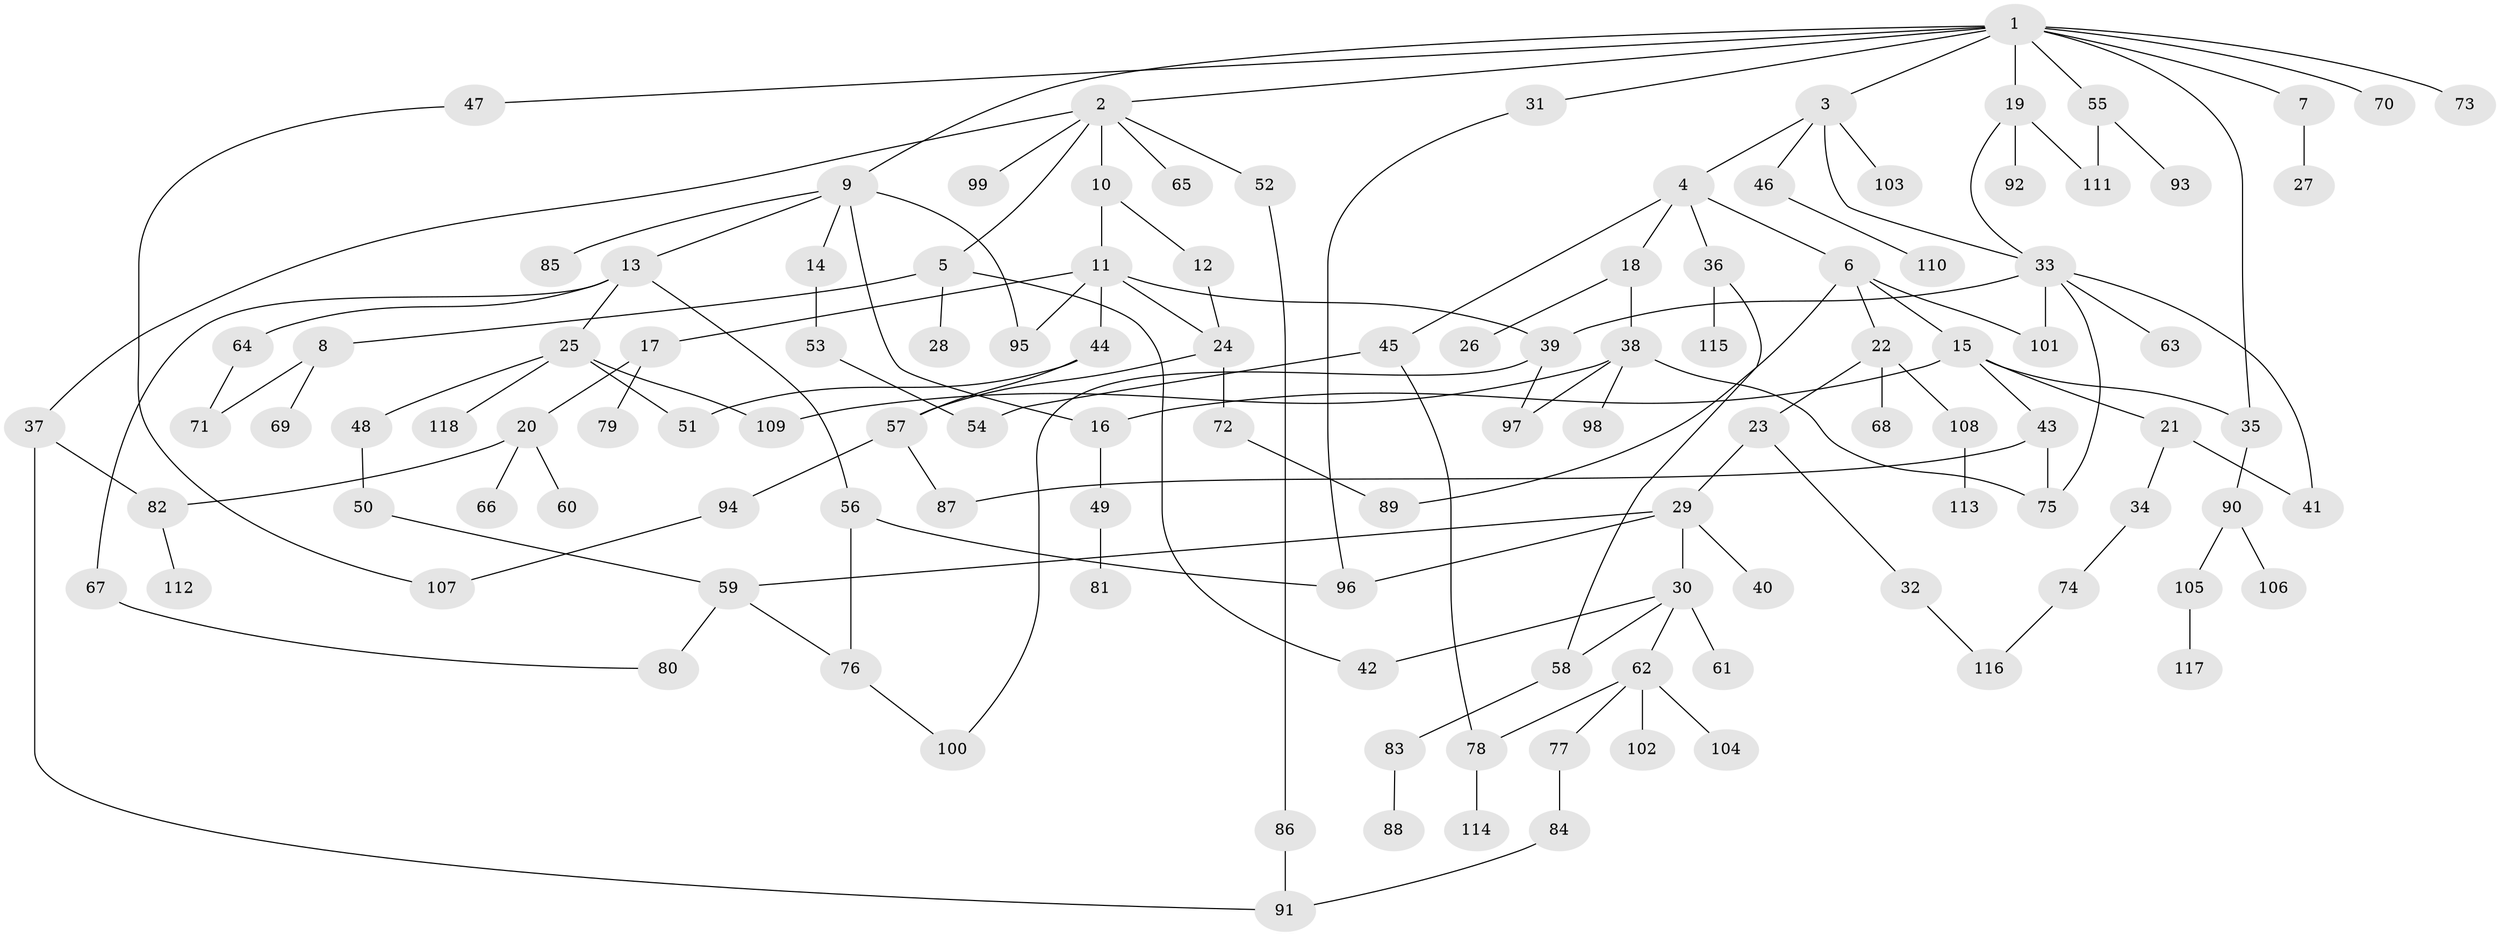 // Generated by graph-tools (version 1.1) at 2025/13/03/09/25 04:13:39]
// undirected, 118 vertices, 150 edges
graph export_dot {
graph [start="1"]
  node [color=gray90,style=filled];
  1;
  2;
  3;
  4;
  5;
  6;
  7;
  8;
  9;
  10;
  11;
  12;
  13;
  14;
  15;
  16;
  17;
  18;
  19;
  20;
  21;
  22;
  23;
  24;
  25;
  26;
  27;
  28;
  29;
  30;
  31;
  32;
  33;
  34;
  35;
  36;
  37;
  38;
  39;
  40;
  41;
  42;
  43;
  44;
  45;
  46;
  47;
  48;
  49;
  50;
  51;
  52;
  53;
  54;
  55;
  56;
  57;
  58;
  59;
  60;
  61;
  62;
  63;
  64;
  65;
  66;
  67;
  68;
  69;
  70;
  71;
  72;
  73;
  74;
  75;
  76;
  77;
  78;
  79;
  80;
  81;
  82;
  83;
  84;
  85;
  86;
  87;
  88;
  89;
  90;
  91;
  92;
  93;
  94;
  95;
  96;
  97;
  98;
  99;
  100;
  101;
  102;
  103;
  104;
  105;
  106;
  107;
  108;
  109;
  110;
  111;
  112;
  113;
  114;
  115;
  116;
  117;
  118;
  1 -- 2;
  1 -- 3;
  1 -- 7;
  1 -- 9;
  1 -- 19;
  1 -- 31;
  1 -- 35;
  1 -- 47;
  1 -- 55;
  1 -- 70;
  1 -- 73;
  2 -- 5;
  2 -- 10;
  2 -- 37;
  2 -- 52;
  2 -- 65;
  2 -- 99;
  3 -- 4;
  3 -- 33;
  3 -- 46;
  3 -- 103;
  4 -- 6;
  4 -- 18;
  4 -- 36;
  4 -- 45;
  5 -- 8;
  5 -- 28;
  5 -- 42;
  6 -- 15;
  6 -- 22;
  6 -- 89;
  6 -- 101;
  7 -- 27;
  8 -- 69;
  8 -- 71;
  9 -- 13;
  9 -- 14;
  9 -- 16;
  9 -- 85;
  9 -- 95;
  10 -- 11;
  10 -- 12;
  11 -- 17;
  11 -- 44;
  11 -- 95;
  11 -- 39;
  11 -- 24;
  12 -- 24;
  13 -- 25;
  13 -- 56;
  13 -- 64;
  13 -- 67;
  14 -- 53;
  15 -- 21;
  15 -- 43;
  15 -- 16;
  15 -- 35;
  16 -- 49;
  17 -- 20;
  17 -- 79;
  18 -- 26;
  18 -- 38;
  19 -- 92;
  19 -- 111;
  19 -- 33;
  20 -- 60;
  20 -- 66;
  20 -- 82;
  21 -- 34;
  21 -- 41;
  22 -- 23;
  22 -- 68;
  22 -- 108;
  23 -- 29;
  23 -- 32;
  24 -- 57;
  24 -- 72;
  25 -- 48;
  25 -- 51;
  25 -- 118;
  25 -- 109;
  29 -- 30;
  29 -- 40;
  29 -- 59;
  29 -- 96;
  30 -- 61;
  30 -- 62;
  30 -- 58;
  30 -- 42;
  31 -- 96;
  32 -- 116;
  33 -- 39;
  33 -- 41;
  33 -- 63;
  33 -- 101;
  33 -- 75;
  34 -- 74;
  35 -- 90;
  36 -- 58;
  36 -- 115;
  37 -- 82;
  37 -- 91;
  38 -- 75;
  38 -- 98;
  38 -- 109;
  38 -- 97;
  39 -- 97;
  39 -- 100;
  43 -- 87;
  43 -- 75;
  44 -- 51;
  44 -- 57;
  45 -- 78;
  45 -- 54;
  46 -- 110;
  47 -- 107;
  48 -- 50;
  49 -- 81;
  50 -- 59;
  52 -- 86;
  53 -- 54;
  55 -- 93;
  55 -- 111;
  56 -- 76;
  56 -- 96;
  57 -- 94;
  57 -- 87;
  58 -- 83;
  59 -- 80;
  59 -- 76;
  62 -- 77;
  62 -- 78;
  62 -- 102;
  62 -- 104;
  64 -- 71;
  67 -- 80;
  72 -- 89;
  74 -- 116;
  76 -- 100;
  77 -- 84;
  78 -- 114;
  82 -- 112;
  83 -- 88;
  84 -- 91;
  86 -- 91;
  90 -- 105;
  90 -- 106;
  94 -- 107;
  105 -- 117;
  108 -- 113;
}
